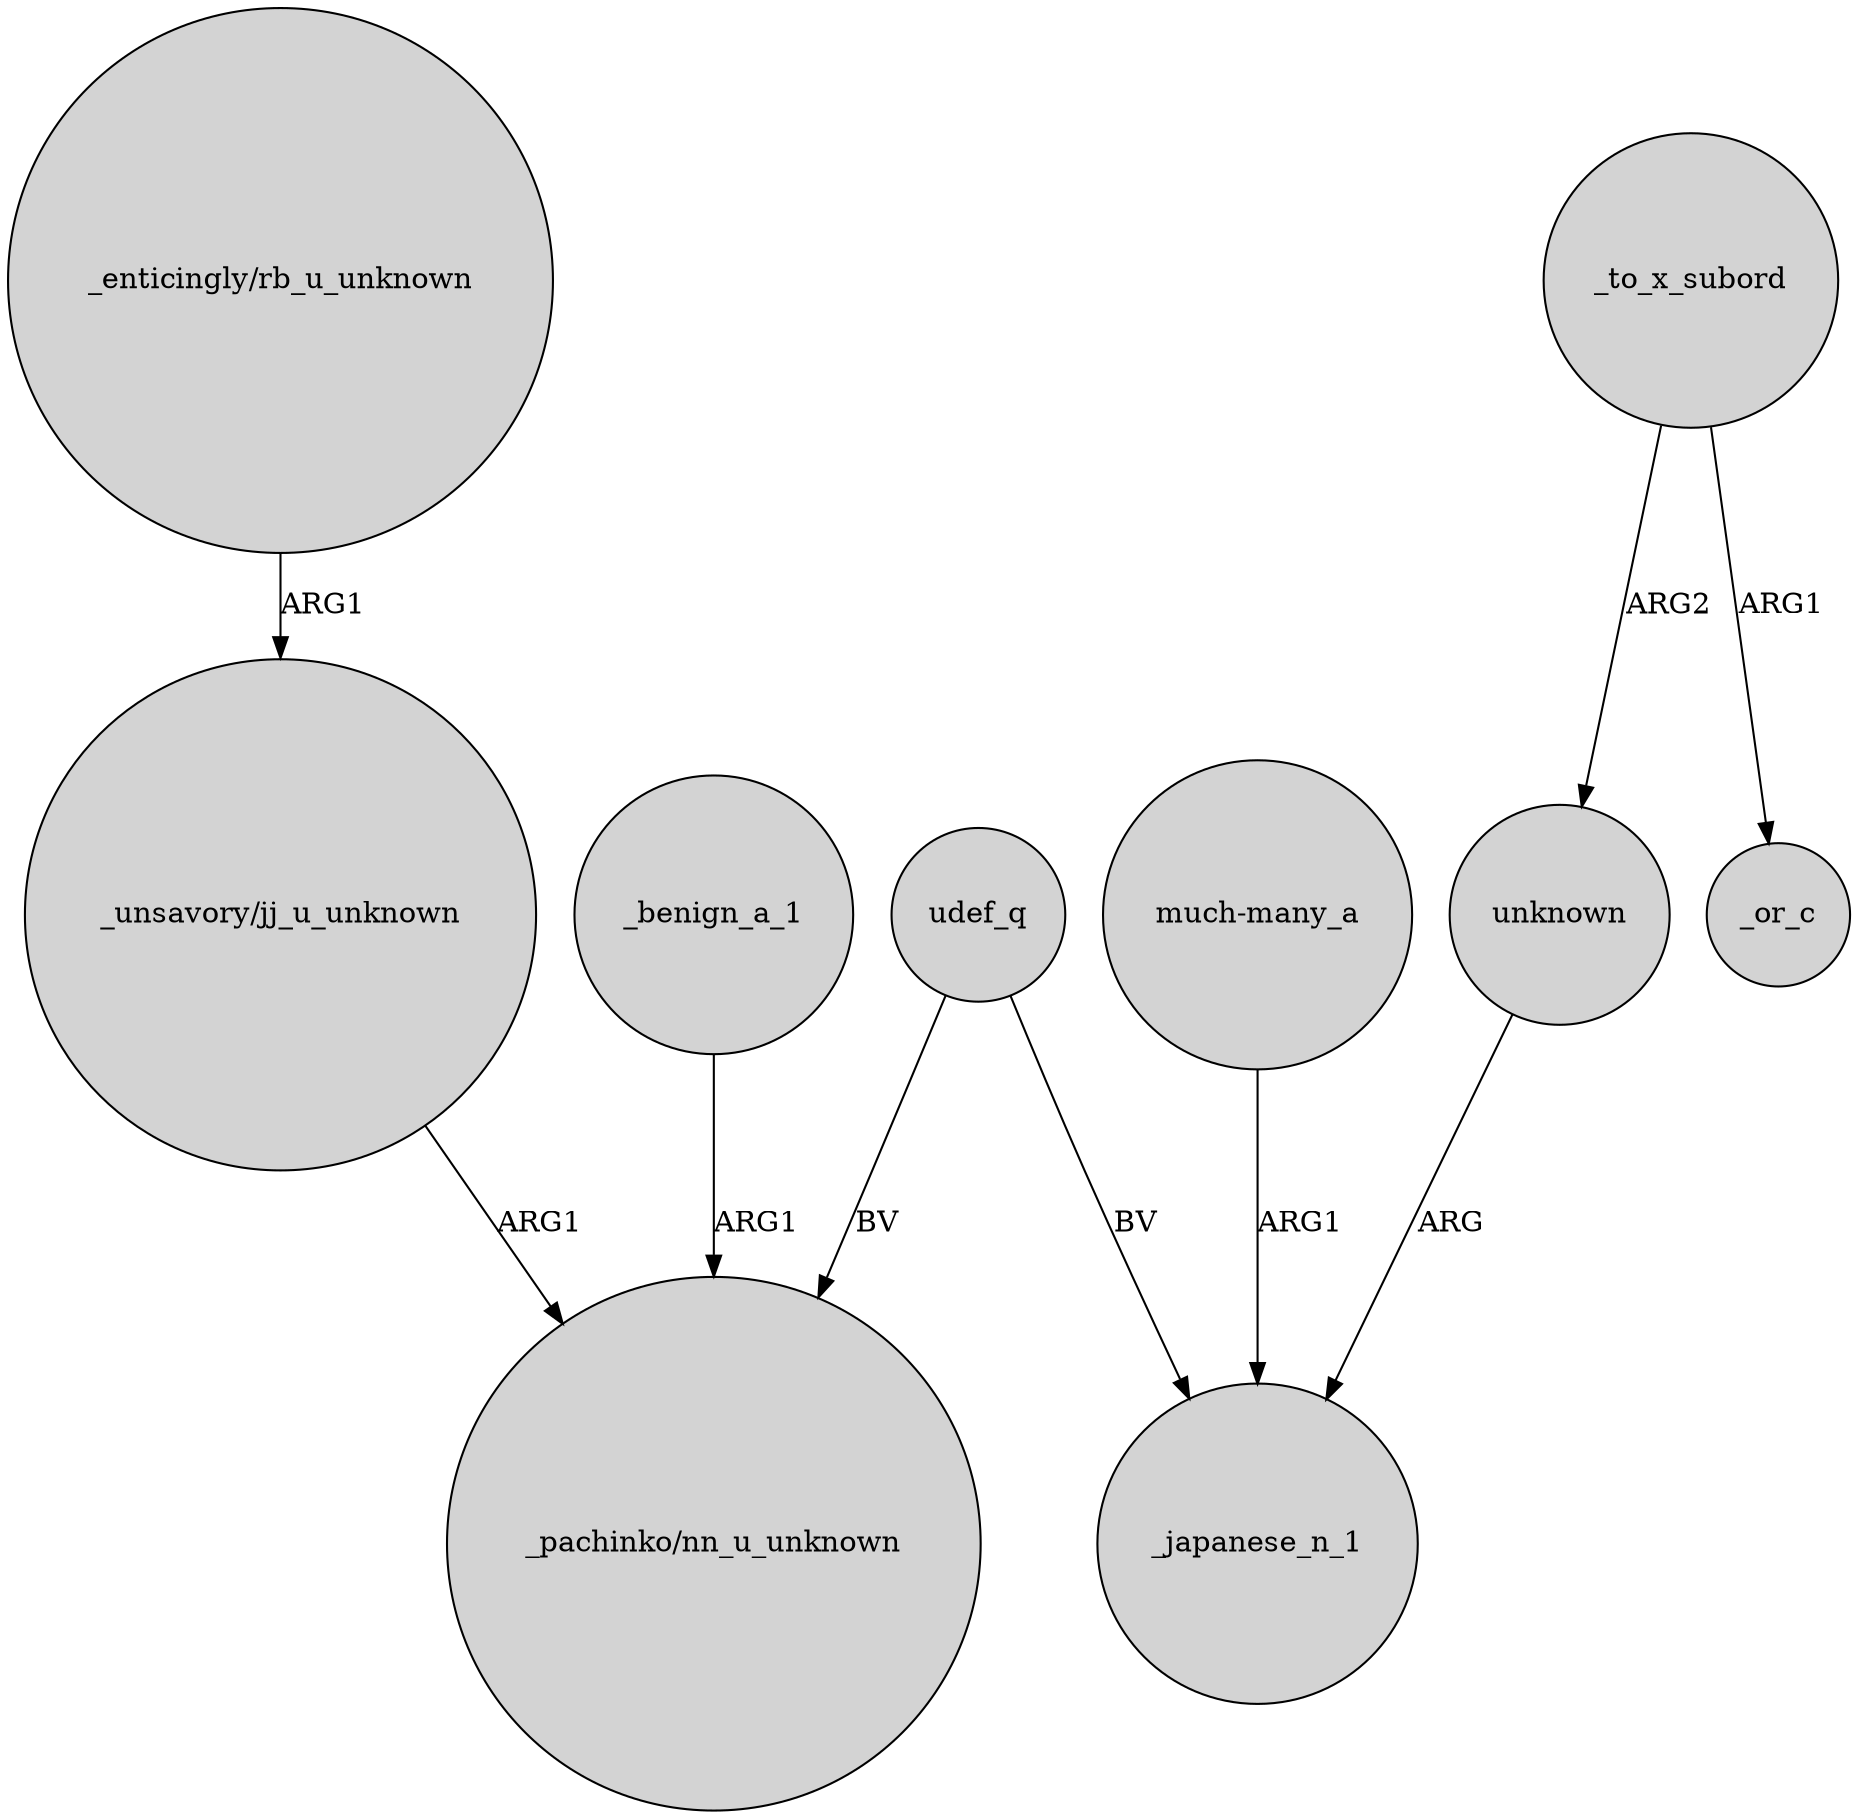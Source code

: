 digraph {
	node [shape=circle style=filled]
	"_enticingly/rb_u_unknown" -> "_unsavory/jj_u_unknown" [label=ARG1]
	"much-many_a" -> _japanese_n_1 [label=ARG1]
	_to_x_subord -> unknown [label=ARG2]
	_to_x_subord -> _or_c [label=ARG1]
	_benign_a_1 -> "_pachinko/nn_u_unknown" [label=ARG1]
	udef_q -> _japanese_n_1 [label=BV]
	"_unsavory/jj_u_unknown" -> "_pachinko/nn_u_unknown" [label=ARG1]
	udef_q -> "_pachinko/nn_u_unknown" [label=BV]
	unknown -> _japanese_n_1 [label=ARG]
}
